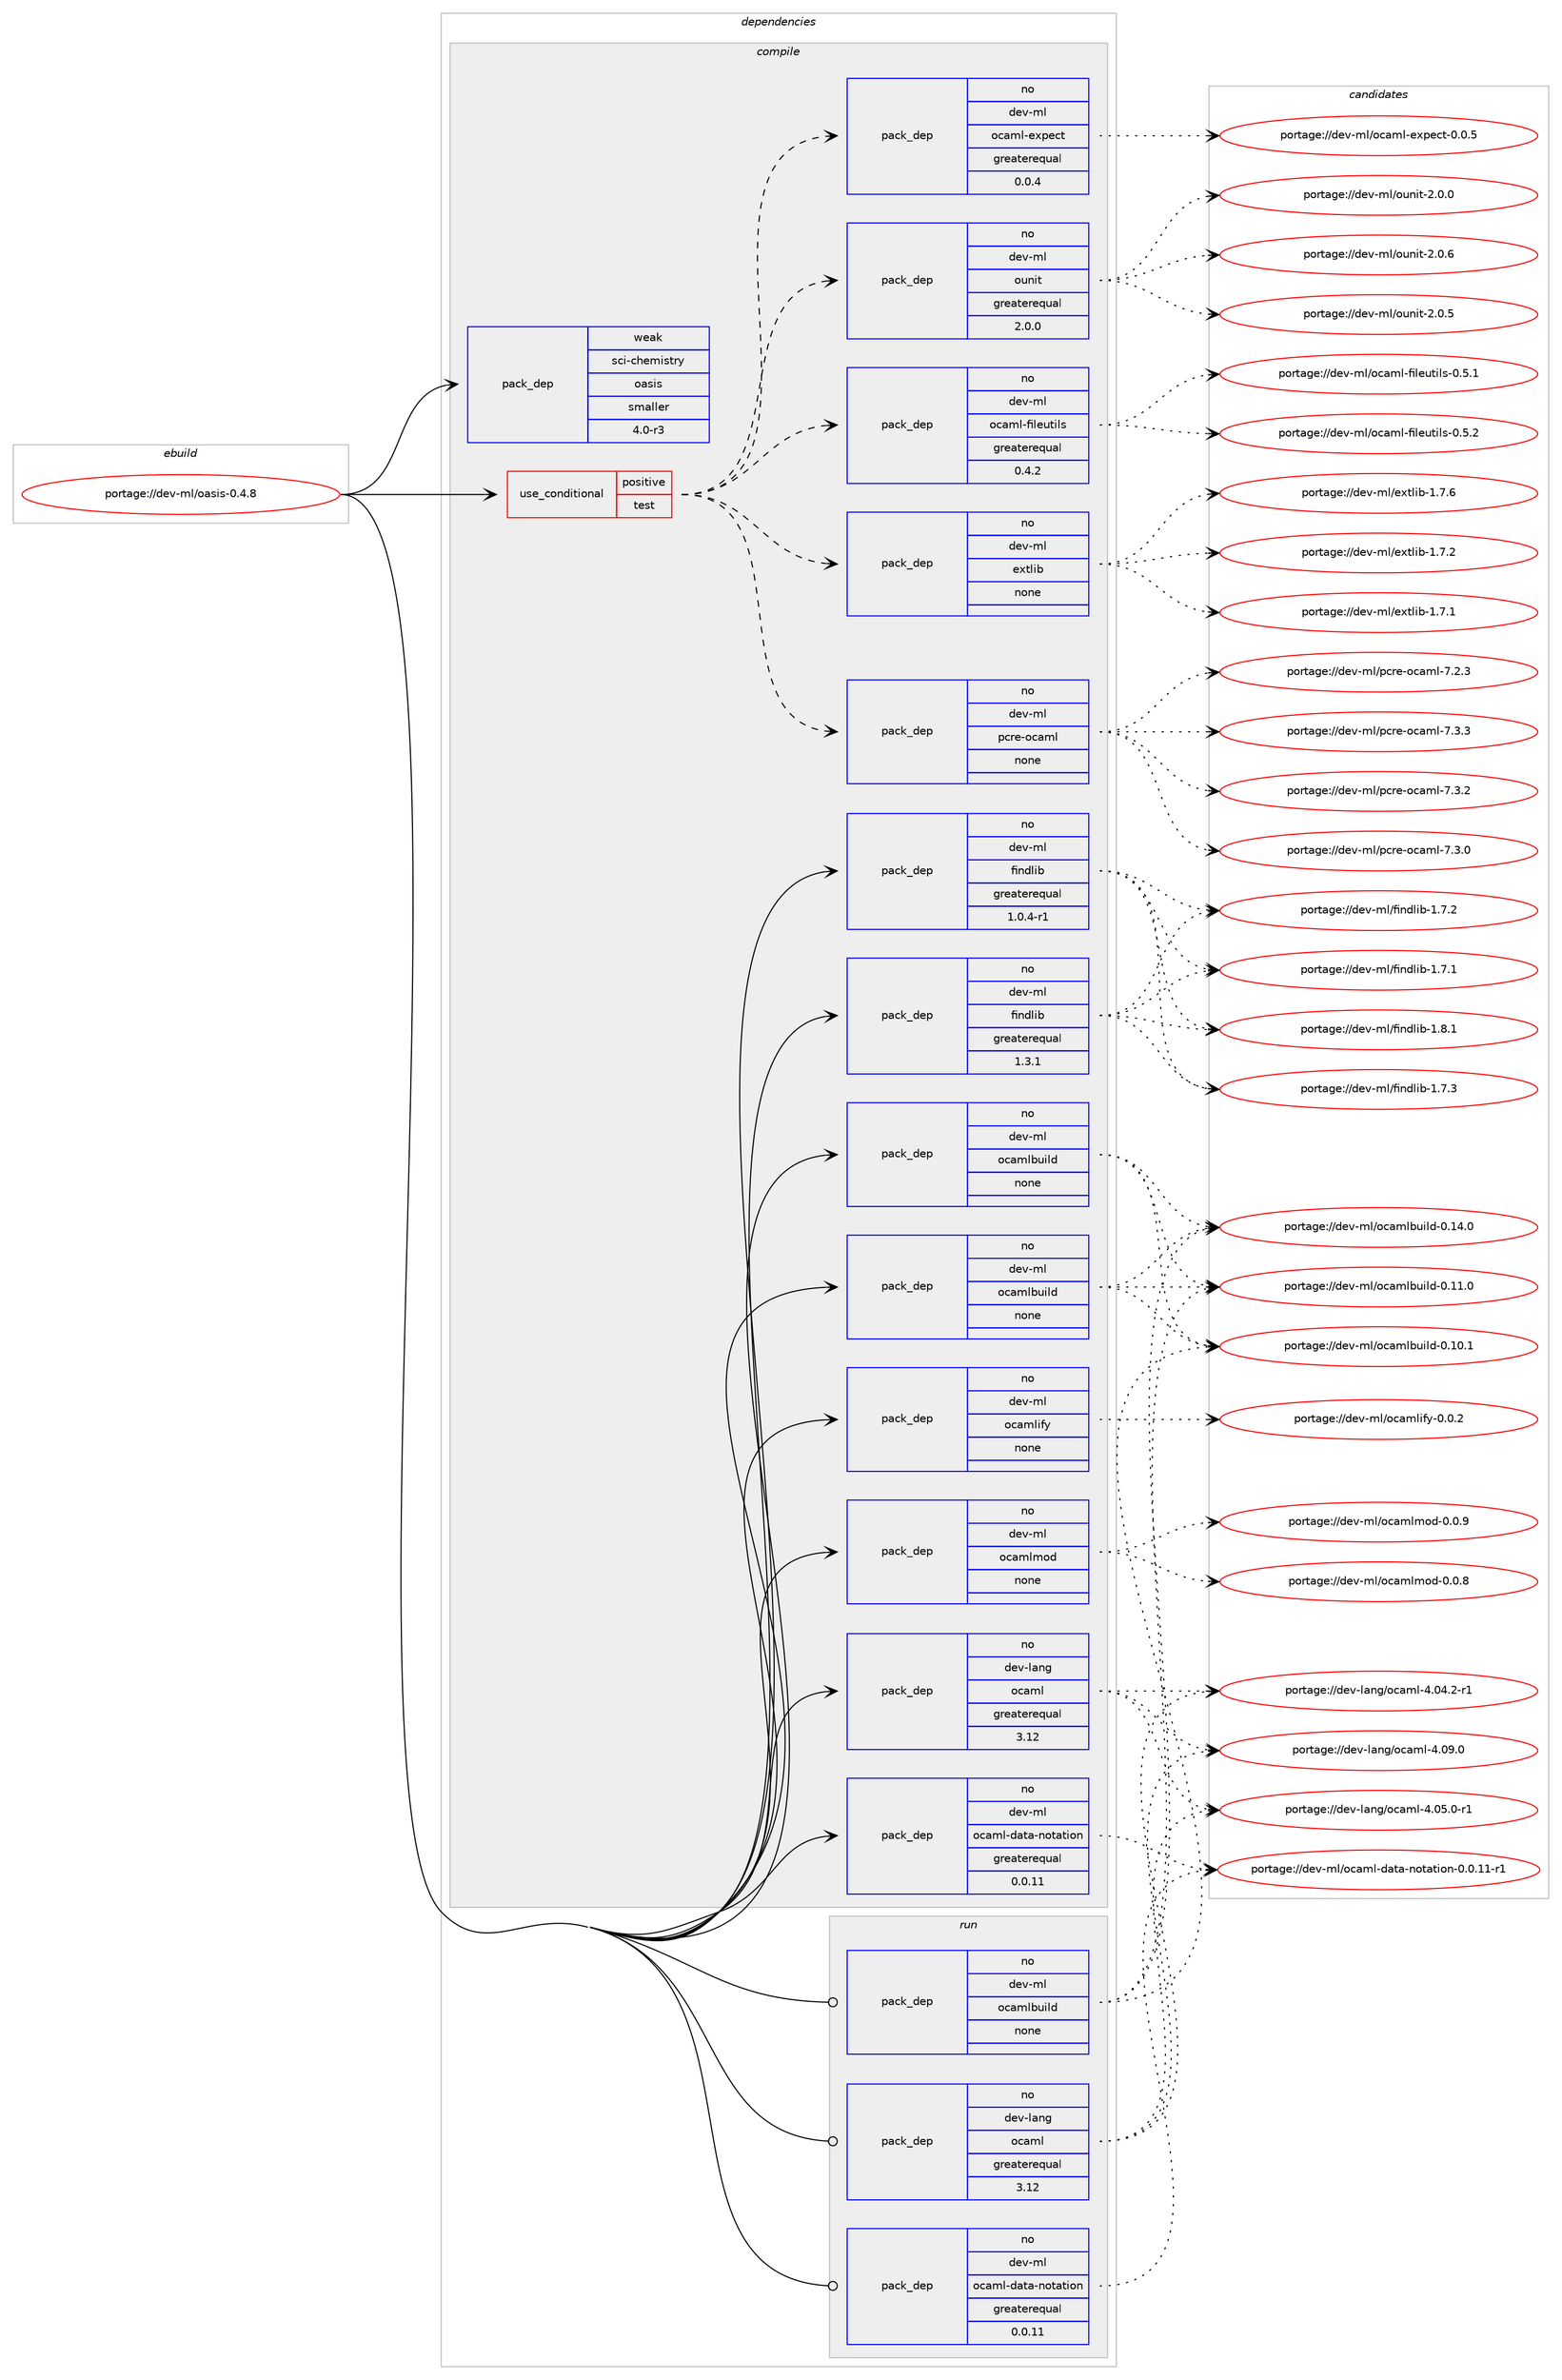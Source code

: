 digraph prolog {

# *************
# Graph options
# *************

newrank=true;
concentrate=true;
compound=true;
graph [rankdir=LR,fontname=Helvetica,fontsize=10,ranksep=1.5];#, ranksep=2.5, nodesep=0.2];
edge  [arrowhead=vee];
node  [fontname=Helvetica,fontsize=10];

# **********
# The ebuild
# **********

subgraph cluster_leftcol {
color=gray;
rank=same;
label=<<i>ebuild</i>>;
id [label="portage://dev-ml/oasis-0.4.8", color=red, width=4, href="../dev-ml/oasis-0.4.8.svg"];
}

# ****************
# The dependencies
# ****************

subgraph cluster_midcol {
color=gray;
label=<<i>dependencies</i>>;
subgraph cluster_compile {
fillcolor="#eeeeee";
style=filled;
label=<<i>compile</i>>;
subgraph cond122909 {
dependency503039 [label=<<TABLE BORDER="0" CELLBORDER="1" CELLSPACING="0" CELLPADDING="4"><TR><TD ROWSPAN="3" CELLPADDING="10">use_conditional</TD></TR><TR><TD>positive</TD></TR><TR><TD>test</TD></TR></TABLE>>, shape=none, color=red];
subgraph pack375017 {
dependency503040 [label=<<TABLE BORDER="0" CELLBORDER="1" CELLSPACING="0" CELLPADDING="4" WIDTH="220"><TR><TD ROWSPAN="6" CELLPADDING="30">pack_dep</TD></TR><TR><TD WIDTH="110">no</TD></TR><TR><TD>dev-ml</TD></TR><TR><TD>ocaml-fileutils</TD></TR><TR><TD>greaterequal</TD></TR><TR><TD>0.4.2</TD></TR></TABLE>>, shape=none, color=blue];
}
dependency503039:e -> dependency503040:w [weight=20,style="dashed",arrowhead="vee"];
subgraph pack375018 {
dependency503041 [label=<<TABLE BORDER="0" CELLBORDER="1" CELLSPACING="0" CELLPADDING="4" WIDTH="220"><TR><TD ROWSPAN="6" CELLPADDING="30">pack_dep</TD></TR><TR><TD WIDTH="110">no</TD></TR><TR><TD>dev-ml</TD></TR><TR><TD>ounit</TD></TR><TR><TD>greaterequal</TD></TR><TR><TD>2.0.0</TD></TR></TABLE>>, shape=none, color=blue];
}
dependency503039:e -> dependency503041:w [weight=20,style="dashed",arrowhead="vee"];
subgraph pack375019 {
dependency503042 [label=<<TABLE BORDER="0" CELLBORDER="1" CELLSPACING="0" CELLPADDING="4" WIDTH="220"><TR><TD ROWSPAN="6" CELLPADDING="30">pack_dep</TD></TR><TR><TD WIDTH="110">no</TD></TR><TR><TD>dev-ml</TD></TR><TR><TD>ocaml-expect</TD></TR><TR><TD>greaterequal</TD></TR><TR><TD>0.0.4</TD></TR></TABLE>>, shape=none, color=blue];
}
dependency503039:e -> dependency503042:w [weight=20,style="dashed",arrowhead="vee"];
subgraph pack375020 {
dependency503043 [label=<<TABLE BORDER="0" CELLBORDER="1" CELLSPACING="0" CELLPADDING="4" WIDTH="220"><TR><TD ROWSPAN="6" CELLPADDING="30">pack_dep</TD></TR><TR><TD WIDTH="110">no</TD></TR><TR><TD>dev-ml</TD></TR><TR><TD>pcre-ocaml</TD></TR><TR><TD>none</TD></TR><TR><TD></TD></TR></TABLE>>, shape=none, color=blue];
}
dependency503039:e -> dependency503043:w [weight=20,style="dashed",arrowhead="vee"];
subgraph pack375021 {
dependency503044 [label=<<TABLE BORDER="0" CELLBORDER="1" CELLSPACING="0" CELLPADDING="4" WIDTH="220"><TR><TD ROWSPAN="6" CELLPADDING="30">pack_dep</TD></TR><TR><TD WIDTH="110">no</TD></TR><TR><TD>dev-ml</TD></TR><TR><TD>extlib</TD></TR><TR><TD>none</TD></TR><TR><TD></TD></TR></TABLE>>, shape=none, color=blue];
}
dependency503039:e -> dependency503044:w [weight=20,style="dashed",arrowhead="vee"];
}
id:e -> dependency503039:w [weight=20,style="solid",arrowhead="vee"];
subgraph pack375022 {
dependency503045 [label=<<TABLE BORDER="0" CELLBORDER="1" CELLSPACING="0" CELLPADDING="4" WIDTH="220"><TR><TD ROWSPAN="6" CELLPADDING="30">pack_dep</TD></TR><TR><TD WIDTH="110">no</TD></TR><TR><TD>dev-lang</TD></TR><TR><TD>ocaml</TD></TR><TR><TD>greaterequal</TD></TR><TR><TD>3.12</TD></TR></TABLE>>, shape=none, color=blue];
}
id:e -> dependency503045:w [weight=20,style="solid",arrowhead="vee"];
subgraph pack375023 {
dependency503046 [label=<<TABLE BORDER="0" CELLBORDER="1" CELLSPACING="0" CELLPADDING="4" WIDTH="220"><TR><TD ROWSPAN="6" CELLPADDING="30">pack_dep</TD></TR><TR><TD WIDTH="110">no</TD></TR><TR><TD>dev-ml</TD></TR><TR><TD>findlib</TD></TR><TR><TD>greaterequal</TD></TR><TR><TD>1.0.4-r1</TD></TR></TABLE>>, shape=none, color=blue];
}
id:e -> dependency503046:w [weight=20,style="solid",arrowhead="vee"];
subgraph pack375024 {
dependency503047 [label=<<TABLE BORDER="0" CELLBORDER="1" CELLSPACING="0" CELLPADDING="4" WIDTH="220"><TR><TD ROWSPAN="6" CELLPADDING="30">pack_dep</TD></TR><TR><TD WIDTH="110">no</TD></TR><TR><TD>dev-ml</TD></TR><TR><TD>findlib</TD></TR><TR><TD>greaterequal</TD></TR><TR><TD>1.3.1</TD></TR></TABLE>>, shape=none, color=blue];
}
id:e -> dependency503047:w [weight=20,style="solid",arrowhead="vee"];
subgraph pack375025 {
dependency503048 [label=<<TABLE BORDER="0" CELLBORDER="1" CELLSPACING="0" CELLPADDING="4" WIDTH="220"><TR><TD ROWSPAN="6" CELLPADDING="30">pack_dep</TD></TR><TR><TD WIDTH="110">no</TD></TR><TR><TD>dev-ml</TD></TR><TR><TD>ocaml-data-notation</TD></TR><TR><TD>greaterequal</TD></TR><TR><TD>0.0.11</TD></TR></TABLE>>, shape=none, color=blue];
}
id:e -> dependency503048:w [weight=20,style="solid",arrowhead="vee"];
subgraph pack375026 {
dependency503049 [label=<<TABLE BORDER="0" CELLBORDER="1" CELLSPACING="0" CELLPADDING="4" WIDTH="220"><TR><TD ROWSPAN="6" CELLPADDING="30">pack_dep</TD></TR><TR><TD WIDTH="110">no</TD></TR><TR><TD>dev-ml</TD></TR><TR><TD>ocamlbuild</TD></TR><TR><TD>none</TD></TR><TR><TD></TD></TR></TABLE>>, shape=none, color=blue];
}
id:e -> dependency503049:w [weight=20,style="solid",arrowhead="vee"];
subgraph pack375027 {
dependency503050 [label=<<TABLE BORDER="0" CELLBORDER="1" CELLSPACING="0" CELLPADDING="4" WIDTH="220"><TR><TD ROWSPAN="6" CELLPADDING="30">pack_dep</TD></TR><TR><TD WIDTH="110">no</TD></TR><TR><TD>dev-ml</TD></TR><TR><TD>ocamlbuild</TD></TR><TR><TD>none</TD></TR><TR><TD></TD></TR></TABLE>>, shape=none, color=blue];
}
id:e -> dependency503050:w [weight=20,style="solid",arrowhead="vee"];
subgraph pack375028 {
dependency503051 [label=<<TABLE BORDER="0" CELLBORDER="1" CELLSPACING="0" CELLPADDING="4" WIDTH="220"><TR><TD ROWSPAN="6" CELLPADDING="30">pack_dep</TD></TR><TR><TD WIDTH="110">no</TD></TR><TR><TD>dev-ml</TD></TR><TR><TD>ocamlify</TD></TR><TR><TD>none</TD></TR><TR><TD></TD></TR></TABLE>>, shape=none, color=blue];
}
id:e -> dependency503051:w [weight=20,style="solid",arrowhead="vee"];
subgraph pack375029 {
dependency503052 [label=<<TABLE BORDER="0" CELLBORDER="1" CELLSPACING="0" CELLPADDING="4" WIDTH="220"><TR><TD ROWSPAN="6" CELLPADDING="30">pack_dep</TD></TR><TR><TD WIDTH="110">no</TD></TR><TR><TD>dev-ml</TD></TR><TR><TD>ocamlmod</TD></TR><TR><TD>none</TD></TR><TR><TD></TD></TR></TABLE>>, shape=none, color=blue];
}
id:e -> dependency503052:w [weight=20,style="solid",arrowhead="vee"];
subgraph pack375030 {
dependency503053 [label=<<TABLE BORDER="0" CELLBORDER="1" CELLSPACING="0" CELLPADDING="4" WIDTH="220"><TR><TD ROWSPAN="6" CELLPADDING="30">pack_dep</TD></TR><TR><TD WIDTH="110">weak</TD></TR><TR><TD>sci-chemistry</TD></TR><TR><TD>oasis</TD></TR><TR><TD>smaller</TD></TR><TR><TD>4.0-r3</TD></TR></TABLE>>, shape=none, color=blue];
}
id:e -> dependency503053:w [weight=20,style="solid",arrowhead="vee"];
}
subgraph cluster_compileandrun {
fillcolor="#eeeeee";
style=filled;
label=<<i>compile and run</i>>;
}
subgraph cluster_run {
fillcolor="#eeeeee";
style=filled;
label=<<i>run</i>>;
subgraph pack375031 {
dependency503054 [label=<<TABLE BORDER="0" CELLBORDER="1" CELLSPACING="0" CELLPADDING="4" WIDTH="220"><TR><TD ROWSPAN="6" CELLPADDING="30">pack_dep</TD></TR><TR><TD WIDTH="110">no</TD></TR><TR><TD>dev-lang</TD></TR><TR><TD>ocaml</TD></TR><TR><TD>greaterequal</TD></TR><TR><TD>3.12</TD></TR></TABLE>>, shape=none, color=blue];
}
id:e -> dependency503054:w [weight=20,style="solid",arrowhead="odot"];
subgraph pack375032 {
dependency503055 [label=<<TABLE BORDER="0" CELLBORDER="1" CELLSPACING="0" CELLPADDING="4" WIDTH="220"><TR><TD ROWSPAN="6" CELLPADDING="30">pack_dep</TD></TR><TR><TD WIDTH="110">no</TD></TR><TR><TD>dev-ml</TD></TR><TR><TD>ocaml-data-notation</TD></TR><TR><TD>greaterequal</TD></TR><TR><TD>0.0.11</TD></TR></TABLE>>, shape=none, color=blue];
}
id:e -> dependency503055:w [weight=20,style="solid",arrowhead="odot"];
subgraph pack375033 {
dependency503056 [label=<<TABLE BORDER="0" CELLBORDER="1" CELLSPACING="0" CELLPADDING="4" WIDTH="220"><TR><TD ROWSPAN="6" CELLPADDING="30">pack_dep</TD></TR><TR><TD WIDTH="110">no</TD></TR><TR><TD>dev-ml</TD></TR><TR><TD>ocamlbuild</TD></TR><TR><TD>none</TD></TR><TR><TD></TD></TR></TABLE>>, shape=none, color=blue];
}
id:e -> dependency503056:w [weight=20,style="solid",arrowhead="odot"];
}
}

# **************
# The candidates
# **************

subgraph cluster_choices {
rank=same;
color=gray;
label=<<i>candidates</i>>;

subgraph choice375017 {
color=black;
nodesep=1;
choice1001011184510910847111999710910845102105108101117116105108115454846534650 [label="portage://dev-ml/ocaml-fileutils-0.5.2", color=red, width=4,href="../dev-ml/ocaml-fileutils-0.5.2.svg"];
choice1001011184510910847111999710910845102105108101117116105108115454846534649 [label="portage://dev-ml/ocaml-fileutils-0.5.1", color=red, width=4,href="../dev-ml/ocaml-fileutils-0.5.1.svg"];
dependency503040:e -> choice1001011184510910847111999710910845102105108101117116105108115454846534650:w [style=dotted,weight="100"];
dependency503040:e -> choice1001011184510910847111999710910845102105108101117116105108115454846534649:w [style=dotted,weight="100"];
}
subgraph choice375018 {
color=black;
nodesep=1;
choice1001011184510910847111117110105116455046484654 [label="portage://dev-ml/ounit-2.0.6", color=red, width=4,href="../dev-ml/ounit-2.0.6.svg"];
choice1001011184510910847111117110105116455046484653 [label="portage://dev-ml/ounit-2.0.5", color=red, width=4,href="../dev-ml/ounit-2.0.5.svg"];
choice1001011184510910847111117110105116455046484648 [label="portage://dev-ml/ounit-2.0.0", color=red, width=4,href="../dev-ml/ounit-2.0.0.svg"];
dependency503041:e -> choice1001011184510910847111117110105116455046484654:w [style=dotted,weight="100"];
dependency503041:e -> choice1001011184510910847111117110105116455046484653:w [style=dotted,weight="100"];
dependency503041:e -> choice1001011184510910847111117110105116455046484648:w [style=dotted,weight="100"];
}
subgraph choice375019 {
color=black;
nodesep=1;
choice100101118451091084711199971091084510112011210199116454846484653 [label="portage://dev-ml/ocaml-expect-0.0.5", color=red, width=4,href="../dev-ml/ocaml-expect-0.0.5.svg"];
dependency503042:e -> choice100101118451091084711199971091084510112011210199116454846484653:w [style=dotted,weight="100"];
}
subgraph choice375020 {
color=black;
nodesep=1;
choice100101118451091084711299114101451119997109108455546514651 [label="portage://dev-ml/pcre-ocaml-7.3.3", color=red, width=4,href="../dev-ml/pcre-ocaml-7.3.3.svg"];
choice100101118451091084711299114101451119997109108455546514650 [label="portage://dev-ml/pcre-ocaml-7.3.2", color=red, width=4,href="../dev-ml/pcre-ocaml-7.3.2.svg"];
choice100101118451091084711299114101451119997109108455546514648 [label="portage://dev-ml/pcre-ocaml-7.3.0", color=red, width=4,href="../dev-ml/pcre-ocaml-7.3.0.svg"];
choice100101118451091084711299114101451119997109108455546504651 [label="portage://dev-ml/pcre-ocaml-7.2.3", color=red, width=4,href="../dev-ml/pcre-ocaml-7.2.3.svg"];
dependency503043:e -> choice100101118451091084711299114101451119997109108455546514651:w [style=dotted,weight="100"];
dependency503043:e -> choice100101118451091084711299114101451119997109108455546514650:w [style=dotted,weight="100"];
dependency503043:e -> choice100101118451091084711299114101451119997109108455546514648:w [style=dotted,weight="100"];
dependency503043:e -> choice100101118451091084711299114101451119997109108455546504651:w [style=dotted,weight="100"];
}
subgraph choice375021 {
color=black;
nodesep=1;
choice100101118451091084710112011610810598454946554654 [label="portage://dev-ml/extlib-1.7.6", color=red, width=4,href="../dev-ml/extlib-1.7.6.svg"];
choice100101118451091084710112011610810598454946554650 [label="portage://dev-ml/extlib-1.7.2", color=red, width=4,href="../dev-ml/extlib-1.7.2.svg"];
choice100101118451091084710112011610810598454946554649 [label="portage://dev-ml/extlib-1.7.1", color=red, width=4,href="../dev-ml/extlib-1.7.1.svg"];
dependency503044:e -> choice100101118451091084710112011610810598454946554654:w [style=dotted,weight="100"];
dependency503044:e -> choice100101118451091084710112011610810598454946554650:w [style=dotted,weight="100"];
dependency503044:e -> choice100101118451091084710112011610810598454946554649:w [style=dotted,weight="100"];
}
subgraph choice375022 {
color=black;
nodesep=1;
choice100101118451089711010347111999710910845524648574648 [label="portage://dev-lang/ocaml-4.09.0", color=red, width=4,href="../dev-lang/ocaml-4.09.0.svg"];
choice1001011184510897110103471119997109108455246485346484511449 [label="portage://dev-lang/ocaml-4.05.0-r1", color=red, width=4,href="../dev-lang/ocaml-4.05.0-r1.svg"];
choice1001011184510897110103471119997109108455246485246504511449 [label="portage://dev-lang/ocaml-4.04.2-r1", color=red, width=4,href="../dev-lang/ocaml-4.04.2-r1.svg"];
dependency503045:e -> choice100101118451089711010347111999710910845524648574648:w [style=dotted,weight="100"];
dependency503045:e -> choice1001011184510897110103471119997109108455246485346484511449:w [style=dotted,weight="100"];
dependency503045:e -> choice1001011184510897110103471119997109108455246485246504511449:w [style=dotted,weight="100"];
}
subgraph choice375023 {
color=black;
nodesep=1;
choice100101118451091084710210511010010810598454946564649 [label="portage://dev-ml/findlib-1.8.1", color=red, width=4,href="../dev-ml/findlib-1.8.1.svg"];
choice100101118451091084710210511010010810598454946554651 [label="portage://dev-ml/findlib-1.7.3", color=red, width=4,href="../dev-ml/findlib-1.7.3.svg"];
choice100101118451091084710210511010010810598454946554650 [label="portage://dev-ml/findlib-1.7.2", color=red, width=4,href="../dev-ml/findlib-1.7.2.svg"];
choice100101118451091084710210511010010810598454946554649 [label="portage://dev-ml/findlib-1.7.1", color=red, width=4,href="../dev-ml/findlib-1.7.1.svg"];
dependency503046:e -> choice100101118451091084710210511010010810598454946564649:w [style=dotted,weight="100"];
dependency503046:e -> choice100101118451091084710210511010010810598454946554651:w [style=dotted,weight="100"];
dependency503046:e -> choice100101118451091084710210511010010810598454946554650:w [style=dotted,weight="100"];
dependency503046:e -> choice100101118451091084710210511010010810598454946554649:w [style=dotted,weight="100"];
}
subgraph choice375024 {
color=black;
nodesep=1;
choice100101118451091084710210511010010810598454946564649 [label="portage://dev-ml/findlib-1.8.1", color=red, width=4,href="../dev-ml/findlib-1.8.1.svg"];
choice100101118451091084710210511010010810598454946554651 [label="portage://dev-ml/findlib-1.7.3", color=red, width=4,href="../dev-ml/findlib-1.7.3.svg"];
choice100101118451091084710210511010010810598454946554650 [label="portage://dev-ml/findlib-1.7.2", color=red, width=4,href="../dev-ml/findlib-1.7.2.svg"];
choice100101118451091084710210511010010810598454946554649 [label="portage://dev-ml/findlib-1.7.1", color=red, width=4,href="../dev-ml/findlib-1.7.1.svg"];
dependency503047:e -> choice100101118451091084710210511010010810598454946564649:w [style=dotted,weight="100"];
dependency503047:e -> choice100101118451091084710210511010010810598454946554651:w [style=dotted,weight="100"];
dependency503047:e -> choice100101118451091084710210511010010810598454946554650:w [style=dotted,weight="100"];
dependency503047:e -> choice100101118451091084710210511010010810598454946554649:w [style=dotted,weight="100"];
}
subgraph choice375025 {
color=black;
nodesep=1;
choice100101118451091084711199971091084510097116974511011111697116105111110454846484649494511449 [label="portage://dev-ml/ocaml-data-notation-0.0.11-r1", color=red, width=4,href="../dev-ml/ocaml-data-notation-0.0.11-r1.svg"];
dependency503048:e -> choice100101118451091084711199971091084510097116974511011111697116105111110454846484649494511449:w [style=dotted,weight="100"];
}
subgraph choice375026 {
color=black;
nodesep=1;
choice100101118451091084711199971091089811710510810045484649524648 [label="portage://dev-ml/ocamlbuild-0.14.0", color=red, width=4,href="../dev-ml/ocamlbuild-0.14.0.svg"];
choice100101118451091084711199971091089811710510810045484649494648 [label="portage://dev-ml/ocamlbuild-0.11.0", color=red, width=4,href="../dev-ml/ocamlbuild-0.11.0.svg"];
choice100101118451091084711199971091089811710510810045484649484649 [label="portage://dev-ml/ocamlbuild-0.10.1", color=red, width=4,href="../dev-ml/ocamlbuild-0.10.1.svg"];
dependency503049:e -> choice100101118451091084711199971091089811710510810045484649524648:w [style=dotted,weight="100"];
dependency503049:e -> choice100101118451091084711199971091089811710510810045484649494648:w [style=dotted,weight="100"];
dependency503049:e -> choice100101118451091084711199971091089811710510810045484649484649:w [style=dotted,weight="100"];
}
subgraph choice375027 {
color=black;
nodesep=1;
choice100101118451091084711199971091089811710510810045484649524648 [label="portage://dev-ml/ocamlbuild-0.14.0", color=red, width=4,href="../dev-ml/ocamlbuild-0.14.0.svg"];
choice100101118451091084711199971091089811710510810045484649494648 [label="portage://dev-ml/ocamlbuild-0.11.0", color=red, width=4,href="../dev-ml/ocamlbuild-0.11.0.svg"];
choice100101118451091084711199971091089811710510810045484649484649 [label="portage://dev-ml/ocamlbuild-0.10.1", color=red, width=4,href="../dev-ml/ocamlbuild-0.10.1.svg"];
dependency503050:e -> choice100101118451091084711199971091089811710510810045484649524648:w [style=dotted,weight="100"];
dependency503050:e -> choice100101118451091084711199971091089811710510810045484649494648:w [style=dotted,weight="100"];
dependency503050:e -> choice100101118451091084711199971091089811710510810045484649484649:w [style=dotted,weight="100"];
}
subgraph choice375028 {
color=black;
nodesep=1;
choice10010111845109108471119997109108105102121454846484650 [label="portage://dev-ml/ocamlify-0.0.2", color=red, width=4,href="../dev-ml/ocamlify-0.0.2.svg"];
dependency503051:e -> choice10010111845109108471119997109108105102121454846484650:w [style=dotted,weight="100"];
}
subgraph choice375029 {
color=black;
nodesep=1;
choice10010111845109108471119997109108109111100454846484657 [label="portage://dev-ml/ocamlmod-0.0.9", color=red, width=4,href="../dev-ml/ocamlmod-0.0.9.svg"];
choice10010111845109108471119997109108109111100454846484656 [label="portage://dev-ml/ocamlmod-0.0.8", color=red, width=4,href="../dev-ml/ocamlmod-0.0.8.svg"];
dependency503052:e -> choice10010111845109108471119997109108109111100454846484657:w [style=dotted,weight="100"];
dependency503052:e -> choice10010111845109108471119997109108109111100454846484656:w [style=dotted,weight="100"];
}
subgraph choice375030 {
color=black;
nodesep=1;
}
subgraph choice375031 {
color=black;
nodesep=1;
choice100101118451089711010347111999710910845524648574648 [label="portage://dev-lang/ocaml-4.09.0", color=red, width=4,href="../dev-lang/ocaml-4.09.0.svg"];
choice1001011184510897110103471119997109108455246485346484511449 [label="portage://dev-lang/ocaml-4.05.0-r1", color=red, width=4,href="../dev-lang/ocaml-4.05.0-r1.svg"];
choice1001011184510897110103471119997109108455246485246504511449 [label="portage://dev-lang/ocaml-4.04.2-r1", color=red, width=4,href="../dev-lang/ocaml-4.04.2-r1.svg"];
dependency503054:e -> choice100101118451089711010347111999710910845524648574648:w [style=dotted,weight="100"];
dependency503054:e -> choice1001011184510897110103471119997109108455246485346484511449:w [style=dotted,weight="100"];
dependency503054:e -> choice1001011184510897110103471119997109108455246485246504511449:w [style=dotted,weight="100"];
}
subgraph choice375032 {
color=black;
nodesep=1;
choice100101118451091084711199971091084510097116974511011111697116105111110454846484649494511449 [label="portage://dev-ml/ocaml-data-notation-0.0.11-r1", color=red, width=4,href="../dev-ml/ocaml-data-notation-0.0.11-r1.svg"];
dependency503055:e -> choice100101118451091084711199971091084510097116974511011111697116105111110454846484649494511449:w [style=dotted,weight="100"];
}
subgraph choice375033 {
color=black;
nodesep=1;
choice100101118451091084711199971091089811710510810045484649524648 [label="portage://dev-ml/ocamlbuild-0.14.0", color=red, width=4,href="../dev-ml/ocamlbuild-0.14.0.svg"];
choice100101118451091084711199971091089811710510810045484649494648 [label="portage://dev-ml/ocamlbuild-0.11.0", color=red, width=4,href="../dev-ml/ocamlbuild-0.11.0.svg"];
choice100101118451091084711199971091089811710510810045484649484649 [label="portage://dev-ml/ocamlbuild-0.10.1", color=red, width=4,href="../dev-ml/ocamlbuild-0.10.1.svg"];
dependency503056:e -> choice100101118451091084711199971091089811710510810045484649524648:w [style=dotted,weight="100"];
dependency503056:e -> choice100101118451091084711199971091089811710510810045484649494648:w [style=dotted,weight="100"];
dependency503056:e -> choice100101118451091084711199971091089811710510810045484649484649:w [style=dotted,weight="100"];
}
}

}
